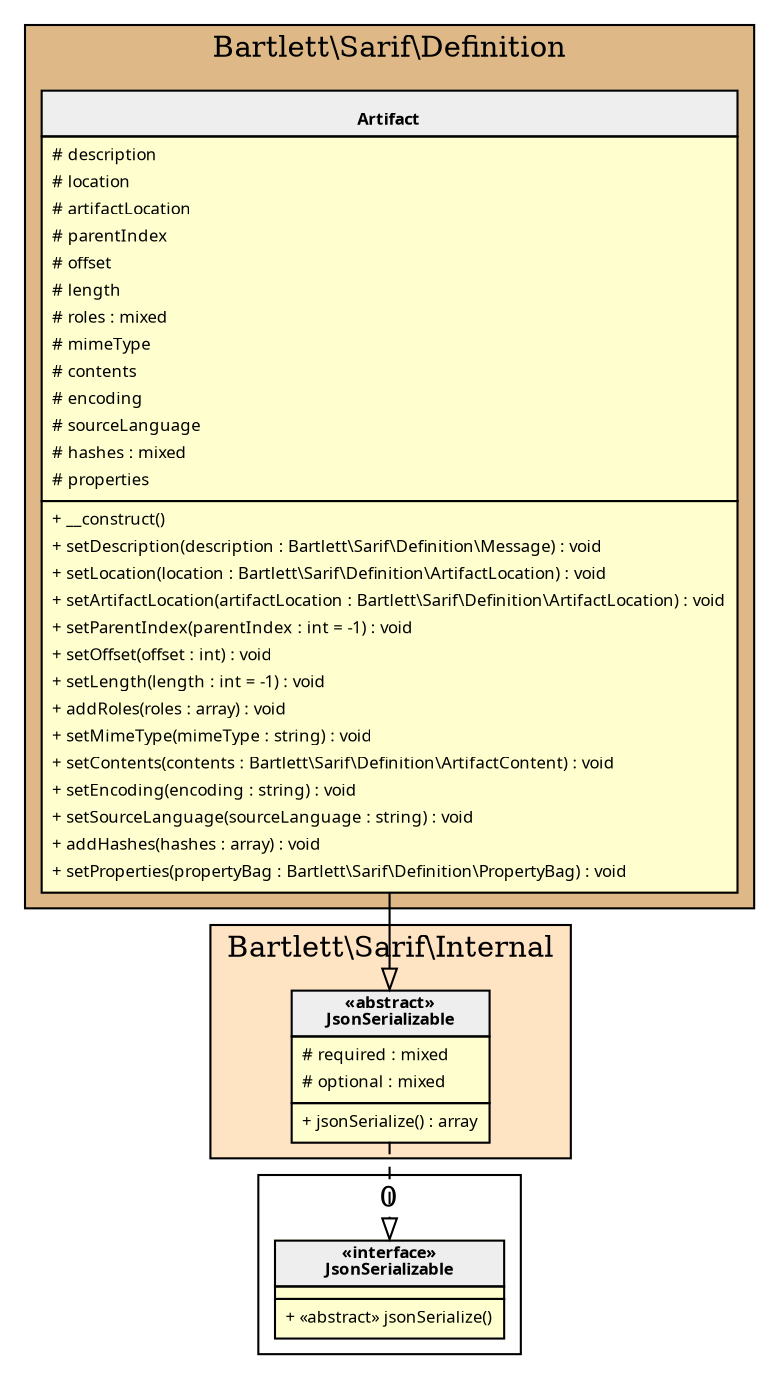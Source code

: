 digraph {
  graph [name="G" overlap="false" rankdir="TB" bgcolor="transparent"]
  node [fontname="Verdana" fontsize=8 shape="none" margin=0 fillcolor="#FEFECE" style="filled"]
  edge [fontname="Verdana" fontsize=8]
  subgraph cluster_0 {
    graph [bgcolor="BurlyWood"]
    label = "Bartlett\\Sarif\\Definition"
    "Bartlett\\Sarif\\Definition\\Artifact" [shape="none" label=<
<table cellspacing="0" border="0" cellborder="1">
    <tr><td bgcolor="#eeeeee"><b><br/>Artifact</b></td></tr>
    <tr><td><table border="0" cellspacing="0" cellpadding="2">
    <tr><td align="left"># description</td></tr>
    <tr><td align="left"># location</td></tr>
    <tr><td align="left"># artifactLocation</td></tr>
    <tr><td align="left"># parentIndex</td></tr>
    <tr><td align="left"># offset</td></tr>
    <tr><td align="left"># length</td></tr>
    <tr><td align="left"># roles : mixed</td></tr>
    <tr><td align="left"># mimeType</td></tr>
    <tr><td align="left"># contents</td></tr>
    <tr><td align="left"># encoding</td></tr>
    <tr><td align="left"># sourceLanguage</td></tr>
    <tr><td align="left"># hashes : mixed</td></tr>
    <tr><td align="left"># properties</td></tr>
</table></td></tr>
    <tr><td><table border="0" cellspacing="0" cellpadding="2">
    <tr><td align="left">+ __construct()</td></tr>
    <tr><td align="left">+ setDescription(description : Bartlett\\Sarif\\Definition\\Message) : void</td></tr>
    <tr><td align="left">+ setLocation(location : Bartlett\\Sarif\\Definition\\ArtifactLocation) : void</td></tr>
    <tr><td align="left">+ setArtifactLocation(artifactLocation : Bartlett\\Sarif\\Definition\\ArtifactLocation) : void</td></tr>
    <tr><td align="left">+ setParentIndex(parentIndex : int = -1) : void</td></tr>
    <tr><td align="left">+ setOffset(offset : int) : void</td></tr>
    <tr><td align="left">+ setLength(length : int = -1) : void</td></tr>
    <tr><td align="left">+ addRoles(roles : array) : void</td></tr>
    <tr><td align="left">+ setMimeType(mimeType : string) : void</td></tr>
    <tr><td align="left">+ setContents(contents : Bartlett\\Sarif\\Definition\\ArtifactContent) : void</td></tr>
    <tr><td align="left">+ setEncoding(encoding : string) : void</td></tr>
    <tr><td align="left">+ setSourceLanguage(sourceLanguage : string) : void</td></tr>
    <tr><td align="left">+ addHashes(hashes : array) : void</td></tr>
    <tr><td align="left">+ setProperties(propertyBag : Bartlett\\Sarif\\Definition\\PropertyBag) : void</td></tr>
</table></td></tr>
</table>>]
  }
  subgraph cluster_1 {
    graph [bgcolor="Bisque"]
    label = "Bartlett\\Sarif\\Internal"
    "Bartlett\\Sarif\\Internal\\JsonSerializable" [shape="none" label=<
<table cellspacing="0" border="0" cellborder="1">
    <tr><td bgcolor="#eeeeee"><b>«abstract»<br/>JsonSerializable</b></td></tr>
    <tr><td><table border="0" cellspacing="0" cellpadding="2">
    <tr><td align="left"># required : mixed</td></tr>
    <tr><td align="left"># optional : mixed</td></tr>
</table></td></tr>
    <tr><td><table border="0" cellspacing="0" cellpadding="2">
    <tr><td align="left">+ jsonSerialize() : array</td></tr>
</table></td></tr>
</table>>]
  }
  subgraph cluster_2 {
    label = 0
    "JsonSerializable" [shape="none" label=<
<table cellspacing="0" border="0" cellborder="1">
    <tr><td bgcolor="#eeeeee"><b>«interface»<br/>JsonSerializable</b></td></tr>
    <tr><td></td></tr>
    <tr><td><table border="0" cellspacing="0" cellpadding="2">
    <tr><td align="left">+ «abstract» jsonSerialize()</td></tr>
</table></td></tr>
</table>>]
  }
  "Bartlett\\Sarif\\Internal\\JsonSerializable" -> "JsonSerializable" [arrowhead="empty" style="dashed"]
  "Bartlett\\Sarif\\Definition\\Artifact" -> "Bartlett\\Sarif\\Internal\\JsonSerializable" [arrowhead="empty" style="filled"]
}
